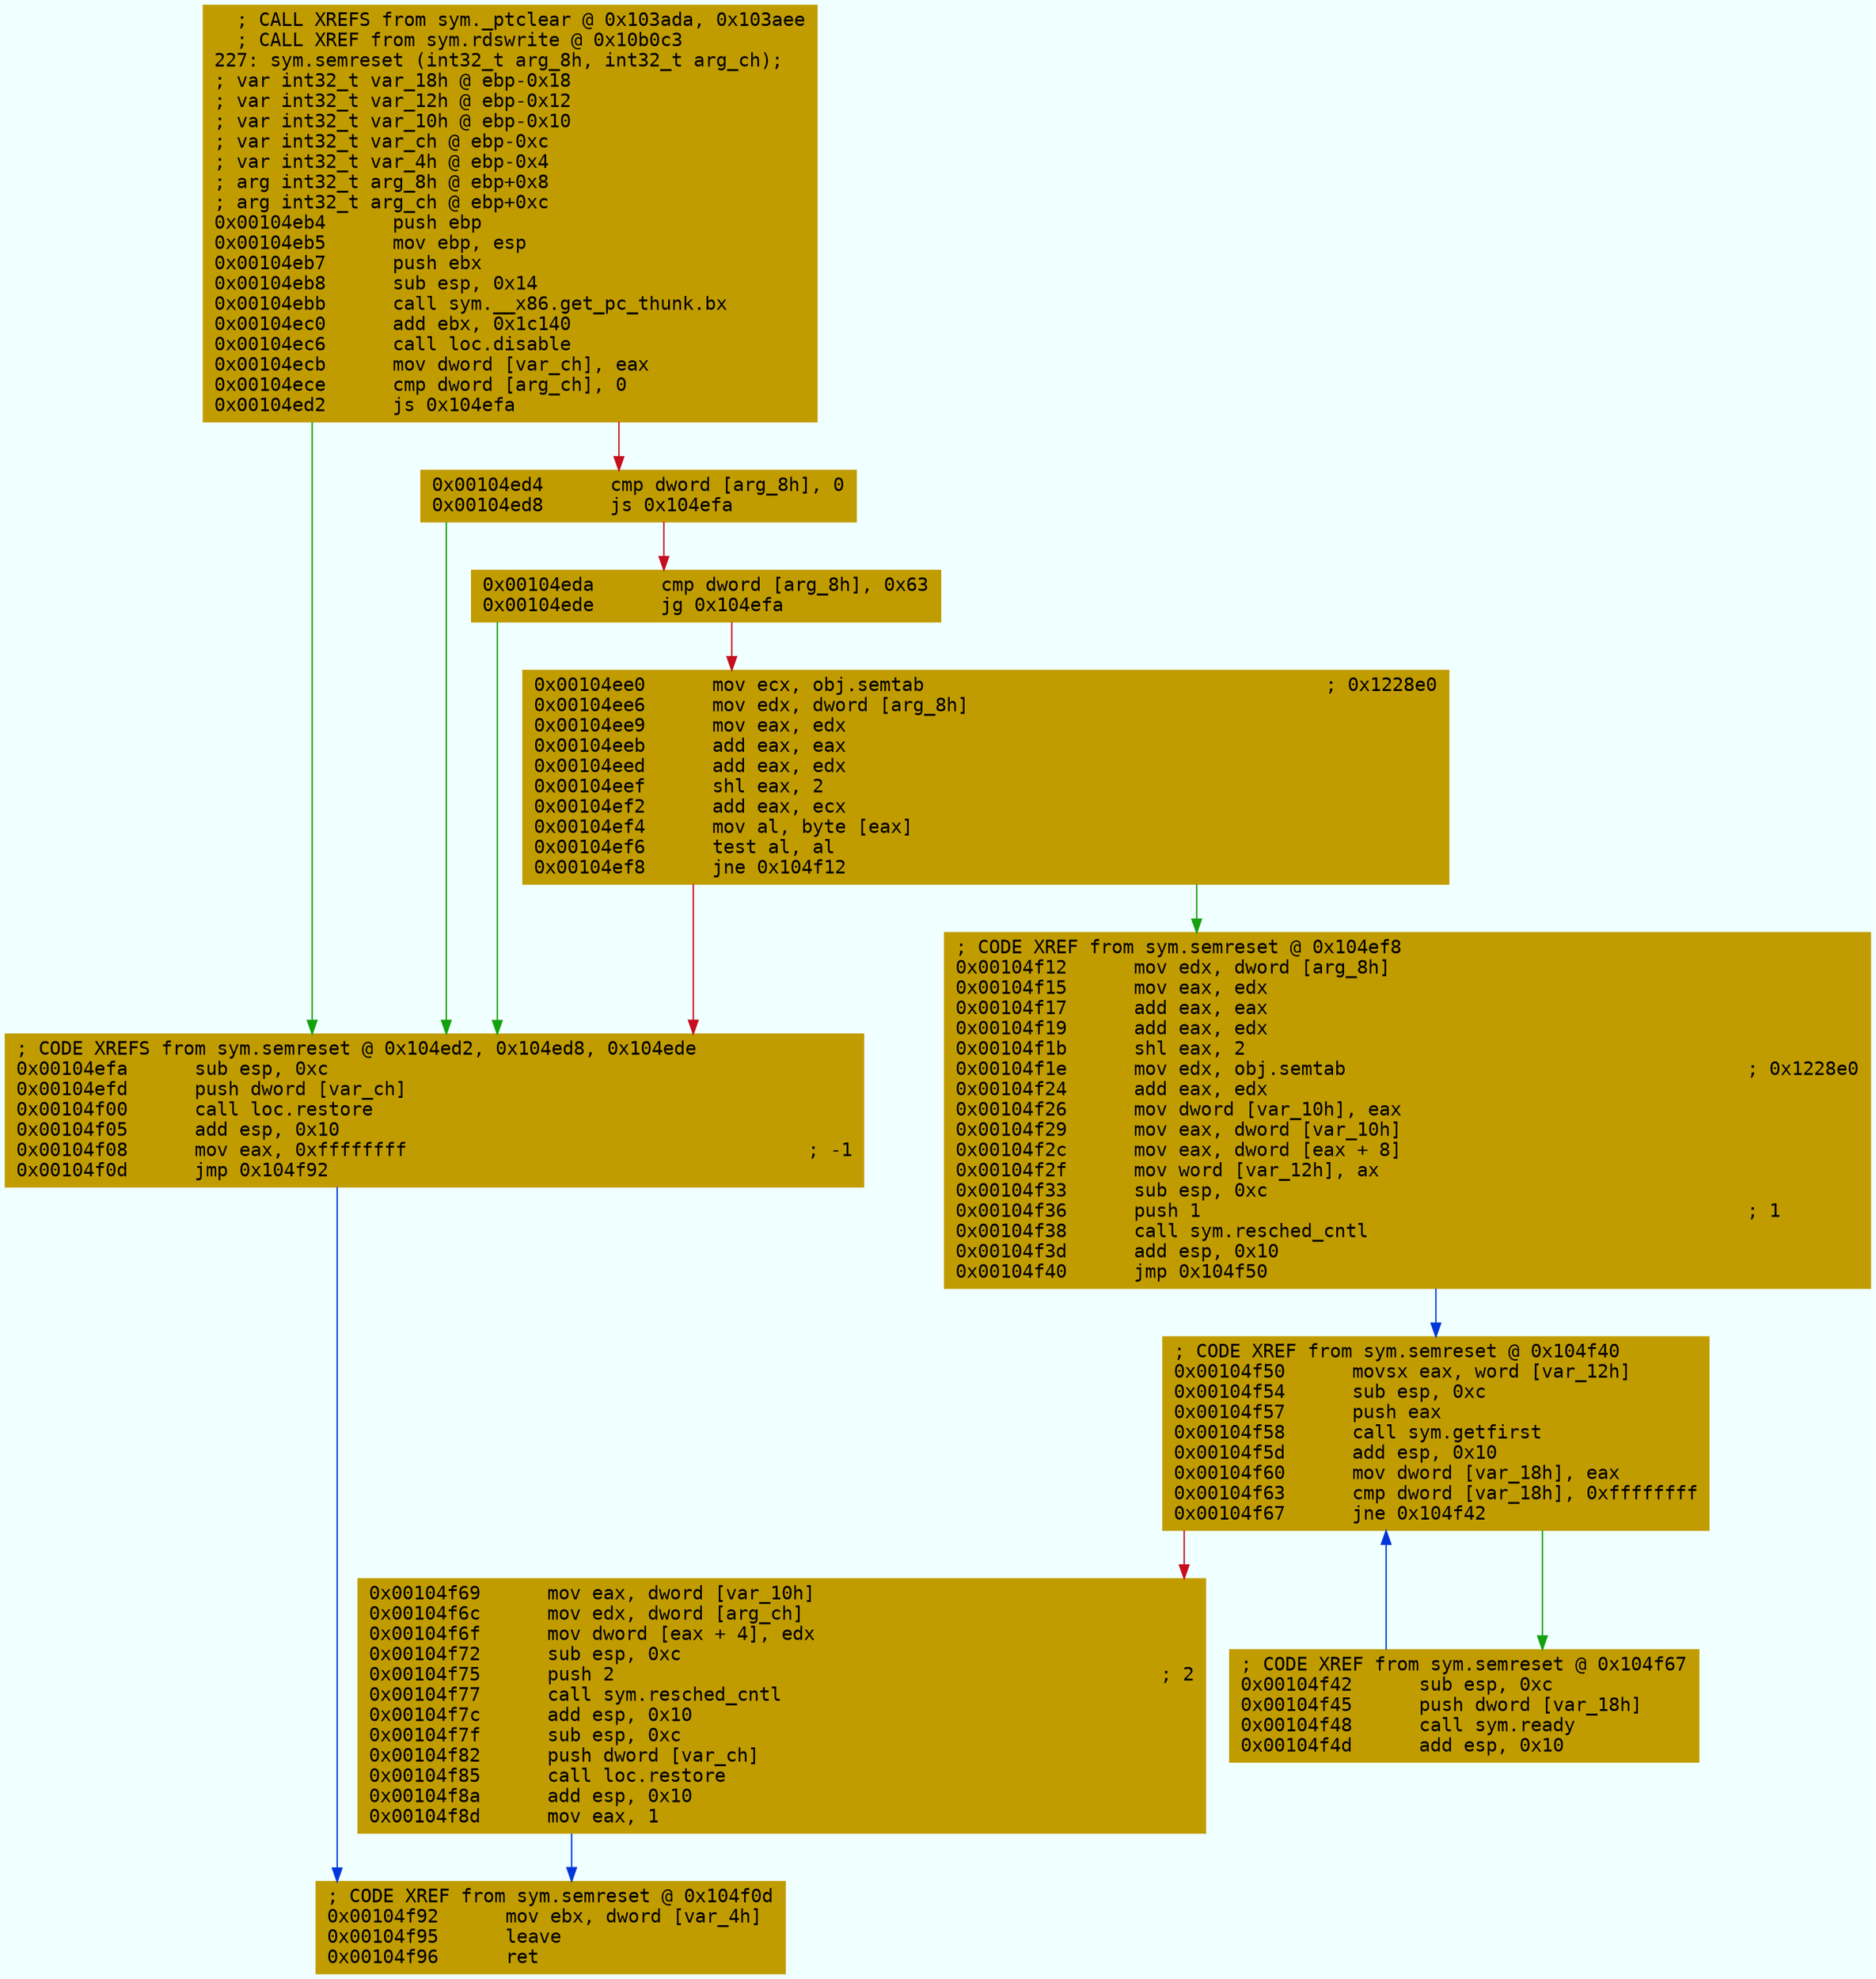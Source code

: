 digraph code {
	graph [bgcolor=azure fontsize=8 fontname="Courier" splines="ortho"];
	node [fillcolor=gray style=filled shape=box];
	edge [arrowhead="normal"];
	"0x00104eb4" [URL="sym.semreset/0x00104eb4", fillcolor="#c19c00",color="#c19c00", fontname="Courier",label="  ; CALL XREFS from sym._ptclear @ 0x103ada, 0x103aee\l  ; CALL XREF from sym.rdswrite @ 0x10b0c3\l227: sym.semreset (int32_t arg_8h, int32_t arg_ch);\l; var int32_t var_18h @ ebp-0x18\l; var int32_t var_12h @ ebp-0x12\l; var int32_t var_10h @ ebp-0x10\l; var int32_t var_ch @ ebp-0xc\l; var int32_t var_4h @ ebp-0x4\l; arg int32_t arg_8h @ ebp+0x8\l; arg int32_t arg_ch @ ebp+0xc\l0x00104eb4      push ebp\l0x00104eb5      mov ebp, esp\l0x00104eb7      push ebx\l0x00104eb8      sub esp, 0x14\l0x00104ebb      call sym.__x86.get_pc_thunk.bx\l0x00104ec0      add ebx, 0x1c140\l0x00104ec6      call loc.disable\l0x00104ecb      mov dword [var_ch], eax\l0x00104ece      cmp dword [arg_ch], 0\l0x00104ed2      js 0x104efa\l"]
	"0x00104ed4" [URL="sym.semreset/0x00104ed4", fillcolor="#c19c00",color="#c19c00", fontname="Courier",label="0x00104ed4      cmp dword [arg_8h], 0\l0x00104ed8      js 0x104efa\l"]
	"0x00104eda" [URL="sym.semreset/0x00104eda", fillcolor="#c19c00",color="#c19c00", fontname="Courier",label="0x00104eda      cmp dword [arg_8h], 0x63\l0x00104ede      jg 0x104efa\l"]
	"0x00104ee0" [URL="sym.semreset/0x00104ee0", fillcolor="#c19c00",color="#c19c00", fontname="Courier",label="0x00104ee0      mov ecx, obj.semtab                                    ; 0x1228e0\l0x00104ee6      mov edx, dword [arg_8h]\l0x00104ee9      mov eax, edx\l0x00104eeb      add eax, eax\l0x00104eed      add eax, edx\l0x00104eef      shl eax, 2\l0x00104ef2      add eax, ecx\l0x00104ef4      mov al, byte [eax]\l0x00104ef6      test al, al\l0x00104ef8      jne 0x104f12\l"]
	"0x00104efa" [URL="sym.semreset/0x00104efa", fillcolor="#c19c00",color="#c19c00", fontname="Courier",label="; CODE XREFS from sym.semreset @ 0x104ed2, 0x104ed8, 0x104ede\l0x00104efa      sub esp, 0xc\l0x00104efd      push dword [var_ch]\l0x00104f00      call loc.restore\l0x00104f05      add esp, 0x10\l0x00104f08      mov eax, 0xffffffff                                    ; -1\l0x00104f0d      jmp 0x104f92\l"]
	"0x00104f12" [URL="sym.semreset/0x00104f12", fillcolor="#c19c00",color="#c19c00", fontname="Courier",label="; CODE XREF from sym.semreset @ 0x104ef8\l0x00104f12      mov edx, dword [arg_8h]\l0x00104f15      mov eax, edx\l0x00104f17      add eax, eax\l0x00104f19      add eax, edx\l0x00104f1b      shl eax, 2\l0x00104f1e      mov edx, obj.semtab                                    ; 0x1228e0\l0x00104f24      add eax, edx\l0x00104f26      mov dword [var_10h], eax\l0x00104f29      mov eax, dword [var_10h]\l0x00104f2c      mov eax, dword [eax + 8]\l0x00104f2f      mov word [var_12h], ax\l0x00104f33      sub esp, 0xc\l0x00104f36      push 1                                                 ; 1\l0x00104f38      call sym.resched_cntl\l0x00104f3d      add esp, 0x10\l0x00104f40      jmp 0x104f50\l"]
	"0x00104f42" [URL="sym.semreset/0x00104f42", fillcolor="#c19c00",color="#c19c00", fontname="Courier",label="; CODE XREF from sym.semreset @ 0x104f67\l0x00104f42      sub esp, 0xc\l0x00104f45      push dword [var_18h]\l0x00104f48      call sym.ready\l0x00104f4d      add esp, 0x10\l"]
	"0x00104f50" [URL="sym.semreset/0x00104f50", fillcolor="#c19c00",color="#c19c00", fontname="Courier",label="; CODE XREF from sym.semreset @ 0x104f40\l0x00104f50      movsx eax, word [var_12h]\l0x00104f54      sub esp, 0xc\l0x00104f57      push eax\l0x00104f58      call sym.getfirst\l0x00104f5d      add esp, 0x10\l0x00104f60      mov dword [var_18h], eax\l0x00104f63      cmp dword [var_18h], 0xffffffff\l0x00104f67      jne 0x104f42\l"]
	"0x00104f69" [URL="sym.semreset/0x00104f69", fillcolor="#c19c00",color="#c19c00", fontname="Courier",label="0x00104f69      mov eax, dword [var_10h]\l0x00104f6c      mov edx, dword [arg_ch]\l0x00104f6f      mov dword [eax + 4], edx\l0x00104f72      sub esp, 0xc\l0x00104f75      push 2                                                 ; 2\l0x00104f77      call sym.resched_cntl\l0x00104f7c      add esp, 0x10\l0x00104f7f      sub esp, 0xc\l0x00104f82      push dword [var_ch]\l0x00104f85      call loc.restore\l0x00104f8a      add esp, 0x10\l0x00104f8d      mov eax, 1\l"]
	"0x00104f92" [URL="sym.semreset/0x00104f92", fillcolor="#c19c00",color="#c19c00", fontname="Courier",label="; CODE XREF from sym.semreset @ 0x104f0d\l0x00104f92      mov ebx, dword [var_4h]\l0x00104f95      leave\l0x00104f96      ret\l"]
        "0x00104eb4" -> "0x00104efa" [color="#13a10e"];
        "0x00104eb4" -> "0x00104ed4" [color="#c50f1f"];
        "0x00104ed4" -> "0x00104efa" [color="#13a10e"];
        "0x00104ed4" -> "0x00104eda" [color="#c50f1f"];
        "0x00104eda" -> "0x00104efa" [color="#13a10e"];
        "0x00104eda" -> "0x00104ee0" [color="#c50f1f"];
        "0x00104ee0" -> "0x00104f12" [color="#13a10e"];
        "0x00104ee0" -> "0x00104efa" [color="#c50f1f"];
        "0x00104efa" -> "0x00104f92" [color="#0037da"];
        "0x00104f12" -> "0x00104f50" [color="#0037da"];
        "0x00104f42" -> "0x00104f50" [color="#0037da"];
        "0x00104f50" -> "0x00104f42" [color="#13a10e"];
        "0x00104f50" -> "0x00104f69" [color="#c50f1f"];
        "0x00104f69" -> "0x00104f92" [color="#0037da"];
}

